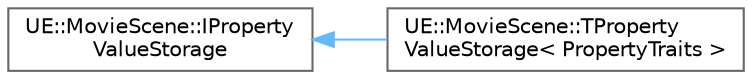 digraph "Graphical Class Hierarchy"
{
 // INTERACTIVE_SVG=YES
 // LATEX_PDF_SIZE
  bgcolor="transparent";
  edge [fontname=Helvetica,fontsize=10,labelfontname=Helvetica,labelfontsize=10];
  node [fontname=Helvetica,fontsize=10,shape=box,height=0.2,width=0.4];
  rankdir="LR";
  Node0 [id="Node000000",label="UE::MovieScene::IProperty\lValueStorage",height=0.2,width=0.4,color="grey40", fillcolor="white", style="filled",URL="$da/dc1/structUE_1_1MovieScene_1_1IPropertyValueStorage.html",tooltip="Base interface for all initial value storage types."];
  Node0 -> Node1 [id="edge9618_Node000000_Node000001",dir="back",color="steelblue1",style="solid",tooltip=" "];
  Node1 [id="Node000001",label="UE::MovieScene::TProperty\lValueStorage\< PropertyTraits \>",height=0.2,width=0.4,color="grey40", fillcolor="white", style="filled",URL="$d7/d81/structUE_1_1MovieScene_1_1TPropertyValueStorage.html",tooltip="Templated storage for any initial value type, templated on the same parameter as TPropertyComponents ..."];
}
